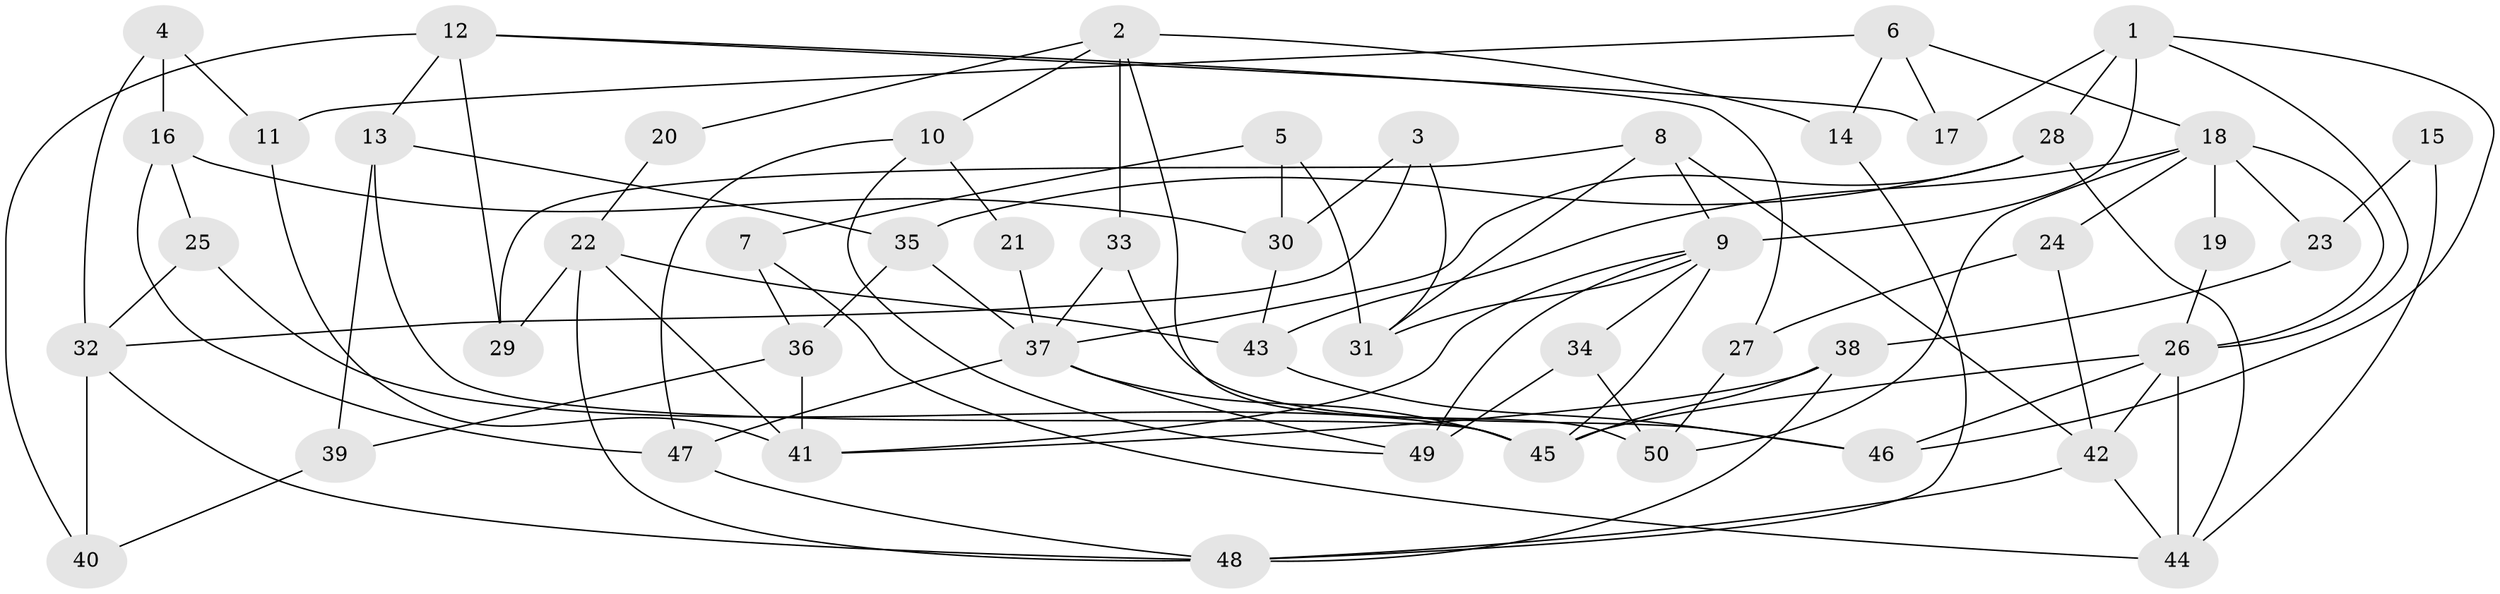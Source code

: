 // coarse degree distribution, {5: 0.3125, 6: 0.125, 7: 0.1875, 3: 0.125, 8: 0.125, 2: 0.0625, 10: 0.0625}
// Generated by graph-tools (version 1.1) at 2025/37/03/04/25 23:37:04]
// undirected, 50 vertices, 100 edges
graph export_dot {
  node [color=gray90,style=filled];
  1;
  2;
  3;
  4;
  5;
  6;
  7;
  8;
  9;
  10;
  11;
  12;
  13;
  14;
  15;
  16;
  17;
  18;
  19;
  20;
  21;
  22;
  23;
  24;
  25;
  26;
  27;
  28;
  29;
  30;
  31;
  32;
  33;
  34;
  35;
  36;
  37;
  38;
  39;
  40;
  41;
  42;
  43;
  44;
  45;
  46;
  47;
  48;
  49;
  50;
  1 -- 26;
  1 -- 9;
  1 -- 17;
  1 -- 28;
  1 -- 46;
  2 -- 50;
  2 -- 14;
  2 -- 10;
  2 -- 20;
  2 -- 33;
  3 -- 31;
  3 -- 30;
  3 -- 32;
  4 -- 11;
  4 -- 32;
  4 -- 16;
  5 -- 7;
  5 -- 31;
  5 -- 30;
  6 -- 18;
  6 -- 17;
  6 -- 11;
  6 -- 14;
  7 -- 44;
  7 -- 36;
  8 -- 42;
  8 -- 29;
  8 -- 9;
  8 -- 31;
  9 -- 45;
  9 -- 31;
  9 -- 34;
  9 -- 41;
  9 -- 49;
  10 -- 49;
  10 -- 21;
  10 -- 47;
  11 -- 41;
  12 -- 40;
  12 -- 13;
  12 -- 17;
  12 -- 27;
  12 -- 29;
  13 -- 45;
  13 -- 35;
  13 -- 39;
  14 -- 48;
  15 -- 44;
  15 -- 23;
  16 -- 47;
  16 -- 25;
  16 -- 30;
  18 -- 50;
  18 -- 43;
  18 -- 19;
  18 -- 23;
  18 -- 24;
  18 -- 26;
  19 -- 26;
  20 -- 22;
  21 -- 37;
  22 -- 41;
  22 -- 43;
  22 -- 29;
  22 -- 48;
  23 -- 38;
  24 -- 42;
  24 -- 27;
  25 -- 32;
  25 -- 45;
  26 -- 42;
  26 -- 44;
  26 -- 45;
  26 -- 46;
  27 -- 50;
  28 -- 37;
  28 -- 35;
  28 -- 44;
  30 -- 43;
  32 -- 48;
  32 -- 40;
  33 -- 46;
  33 -- 37;
  34 -- 49;
  34 -- 50;
  35 -- 37;
  35 -- 36;
  36 -- 41;
  36 -- 39;
  37 -- 45;
  37 -- 47;
  37 -- 49;
  38 -- 48;
  38 -- 45;
  38 -- 41;
  39 -- 40;
  42 -- 44;
  42 -- 48;
  43 -- 46;
  47 -- 48;
}
